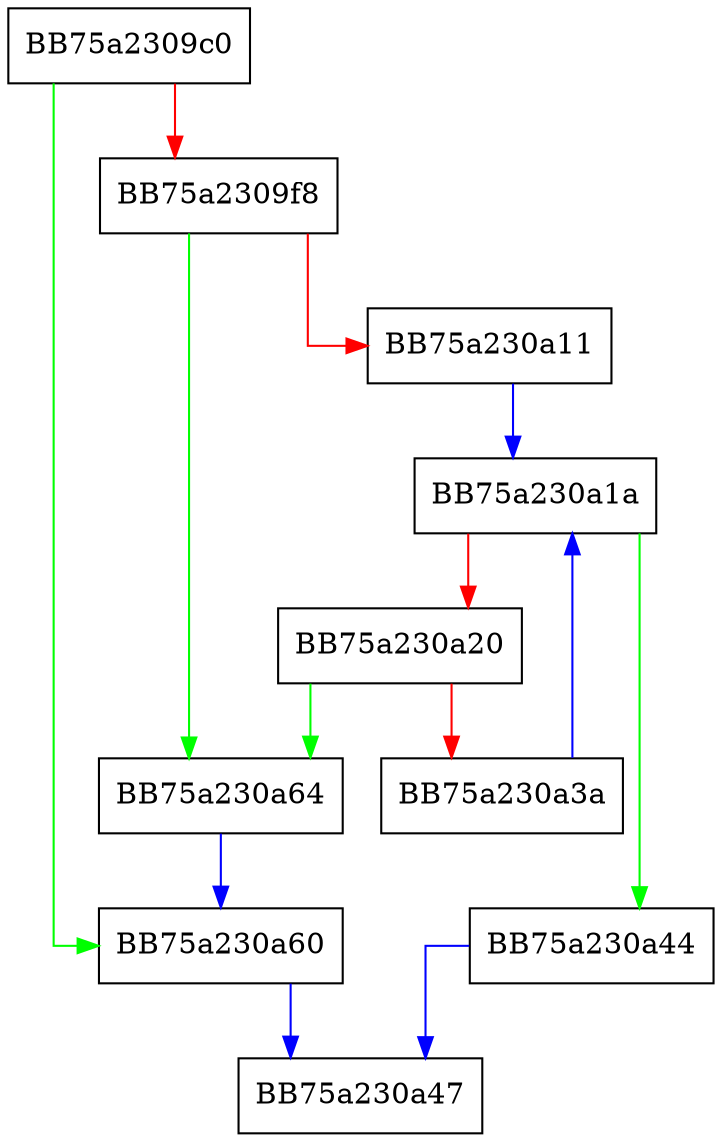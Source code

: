 digraph CloneRtpId {
  node [shape="box"];
  graph [splines=ortho];
  BB75a2309c0 -> BB75a230a60 [color="green"];
  BB75a2309c0 -> BB75a2309f8 [color="red"];
  BB75a2309f8 -> BB75a230a64 [color="green"];
  BB75a2309f8 -> BB75a230a11 [color="red"];
  BB75a230a11 -> BB75a230a1a [color="blue"];
  BB75a230a1a -> BB75a230a44 [color="green"];
  BB75a230a1a -> BB75a230a20 [color="red"];
  BB75a230a20 -> BB75a230a64 [color="green"];
  BB75a230a20 -> BB75a230a3a [color="red"];
  BB75a230a3a -> BB75a230a1a [color="blue"];
  BB75a230a44 -> BB75a230a47 [color="blue"];
  BB75a230a60 -> BB75a230a47 [color="blue"];
  BB75a230a64 -> BB75a230a60 [color="blue"];
}